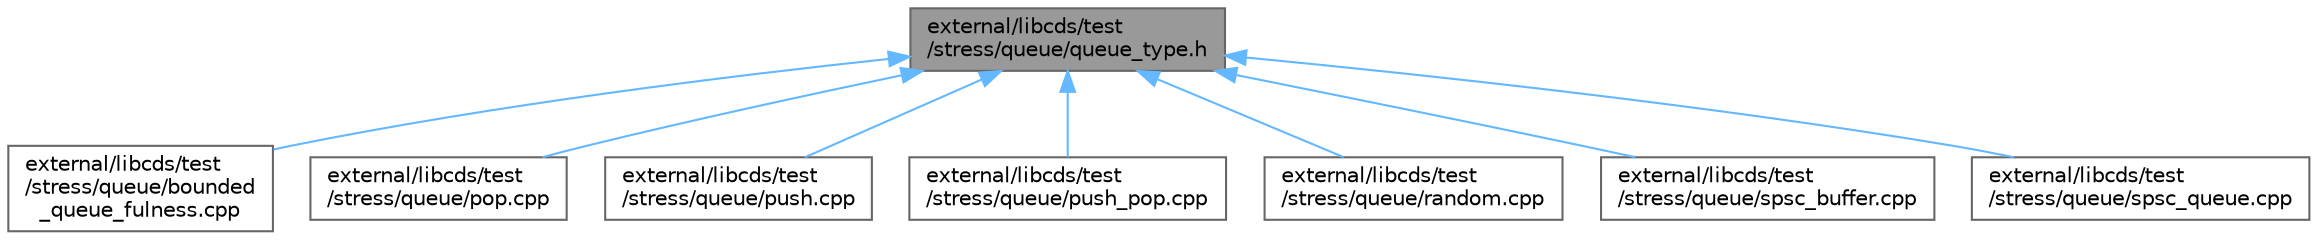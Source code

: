 digraph "external/libcds/test/stress/queue/queue_type.h"
{
 // LATEX_PDF_SIZE
  bgcolor="transparent";
  edge [fontname=Helvetica,fontsize=10,labelfontname=Helvetica,labelfontsize=10];
  node [fontname=Helvetica,fontsize=10,shape=box,height=0.2,width=0.4];
  Node1 [id="Node000001",label="external/libcds/test\l/stress/queue/queue_type.h",height=0.2,width=0.4,color="gray40", fillcolor="grey60", style="filled", fontcolor="black",tooltip=" "];
  Node1 -> Node2 [id="edge1_Node000001_Node000002",dir="back",color="steelblue1",style="solid",tooltip=" "];
  Node2 [id="Node000002",label="external/libcds/test\l/stress/queue/bounded\l_queue_fulness.cpp",height=0.2,width=0.4,color="grey40", fillcolor="white", style="filled",URL="$bounded__queue__fulness_8cpp.html",tooltip=" "];
  Node1 -> Node3 [id="edge2_Node000001_Node000003",dir="back",color="steelblue1",style="solid",tooltip=" "];
  Node3 [id="Node000003",label="external/libcds/test\l/stress/queue/pop.cpp",height=0.2,width=0.4,color="grey40", fillcolor="white", style="filled",URL="$queue_2pop_8cpp.html",tooltip=" "];
  Node1 -> Node4 [id="edge3_Node000001_Node000004",dir="back",color="steelblue1",style="solid",tooltip=" "];
  Node4 [id="Node000004",label="external/libcds/test\l/stress/queue/push.cpp",height=0.2,width=0.4,color="grey40", fillcolor="white", style="filled",URL="$queue_2push_8cpp.html",tooltip=" "];
  Node1 -> Node5 [id="edge4_Node000001_Node000005",dir="back",color="steelblue1",style="solid",tooltip=" "];
  Node5 [id="Node000005",label="external/libcds/test\l/stress/queue/push_pop.cpp",height=0.2,width=0.4,color="grey40", fillcolor="white", style="filled",URL="$queue_2push__pop_8cpp.html",tooltip=" "];
  Node1 -> Node6 [id="edge5_Node000001_Node000006",dir="back",color="steelblue1",style="solid",tooltip=" "];
  Node6 [id="Node000006",label="external/libcds/test\l/stress/queue/random.cpp",height=0.2,width=0.4,color="grey40", fillcolor="white", style="filled",URL="$random_8cpp.html",tooltip=" "];
  Node1 -> Node7 [id="edge6_Node000001_Node000007",dir="back",color="steelblue1",style="solid",tooltip=" "];
  Node7 [id="Node000007",label="external/libcds/test\l/stress/queue/spsc_buffer.cpp",height=0.2,width=0.4,color="grey40", fillcolor="white", style="filled",URL="$spsc__buffer_8cpp.html",tooltip=" "];
  Node1 -> Node8 [id="edge7_Node000001_Node000008",dir="back",color="steelblue1",style="solid",tooltip=" "];
  Node8 [id="Node000008",label="external/libcds/test\l/stress/queue/spsc_queue.cpp",height=0.2,width=0.4,color="grey40", fillcolor="white", style="filled",URL="$spsc__queue_8cpp.html",tooltip=" "];
}
